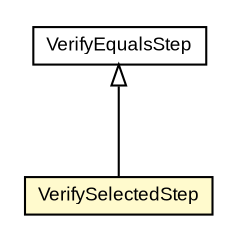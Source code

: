 #!/usr/local/bin/dot
#
# Class diagram 
# Generated by UMLGraph version R5_6-24-gf6e263 (http://www.umlgraph.org/)
#

digraph G {
	edge [fontname="arial",fontsize=10,labelfontname="arial",labelfontsize=10];
	node [fontname="arial",fontsize=10,shape=plaintext];
	nodesep=0.25;
	ranksep=0.5;
	// com.google.code.play.selenium.step.VerifySelectedStep
	c1754 [label=<<table title="com.google.code.play.selenium.step.VerifySelectedStep" border="0" cellborder="1" cellspacing="0" cellpadding="2" port="p" bgcolor="lemonChiffon" href="./VerifySelectedStep.html">
		<tr><td><table border="0" cellspacing="0" cellpadding="1">
<tr><td align="center" balign="center"> VerifySelectedStep </td></tr>
		</table></td></tr>
		</table>>, URL="./VerifySelectedStep.html", fontname="arial", fontcolor="black", fontsize=9.0];
	// com.google.code.play.selenium.step.VerifyEqualsStep
	c1757 [label=<<table title="com.google.code.play.selenium.step.VerifyEqualsStep" border="0" cellborder="1" cellspacing="0" cellpadding="2" port="p" href="./VerifyEqualsStep.html">
		<tr><td><table border="0" cellspacing="0" cellpadding="1">
<tr><td align="center" balign="center"> VerifyEqualsStep </td></tr>
		</table></td></tr>
		</table>>, URL="./VerifyEqualsStep.html", fontname="arial", fontcolor="black", fontsize=9.0];
	//com.google.code.play.selenium.step.VerifySelectedStep extends com.google.code.play.selenium.step.VerifyEqualsStep
	c1757:p -> c1754:p [dir=back,arrowtail=empty];
}


